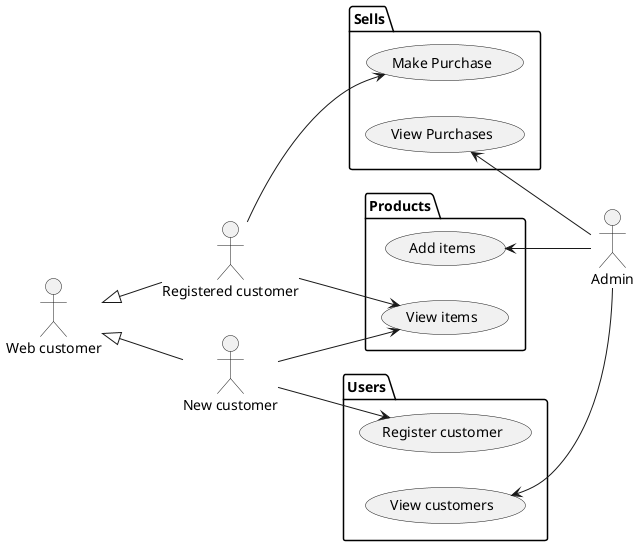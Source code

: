 @startuml
left to right direction

actor "Web customer" as wc
actor "Registered customer" as rc
actor "New customer" as nc
actor "Admin" as admin

wc <|-- rc
wc <|-- nc

package Products {
    usecase "Add items" as add_items
    usecase "View items" as view_items
}

package Sells {
    usecase "Make Purchase" as make_purchase
    usecase "View Purchases" as view_purchases
}

package Users {
    usecase "Register customer" as register_customer
    usecase "View customers" as view_customers
}

rc --> view_items
rc --> make_purchase
nc --> register_customer
nc --> view_items

add_items <-- admin
view_customers <-- admin
view_purchases <-- admin

@enduml